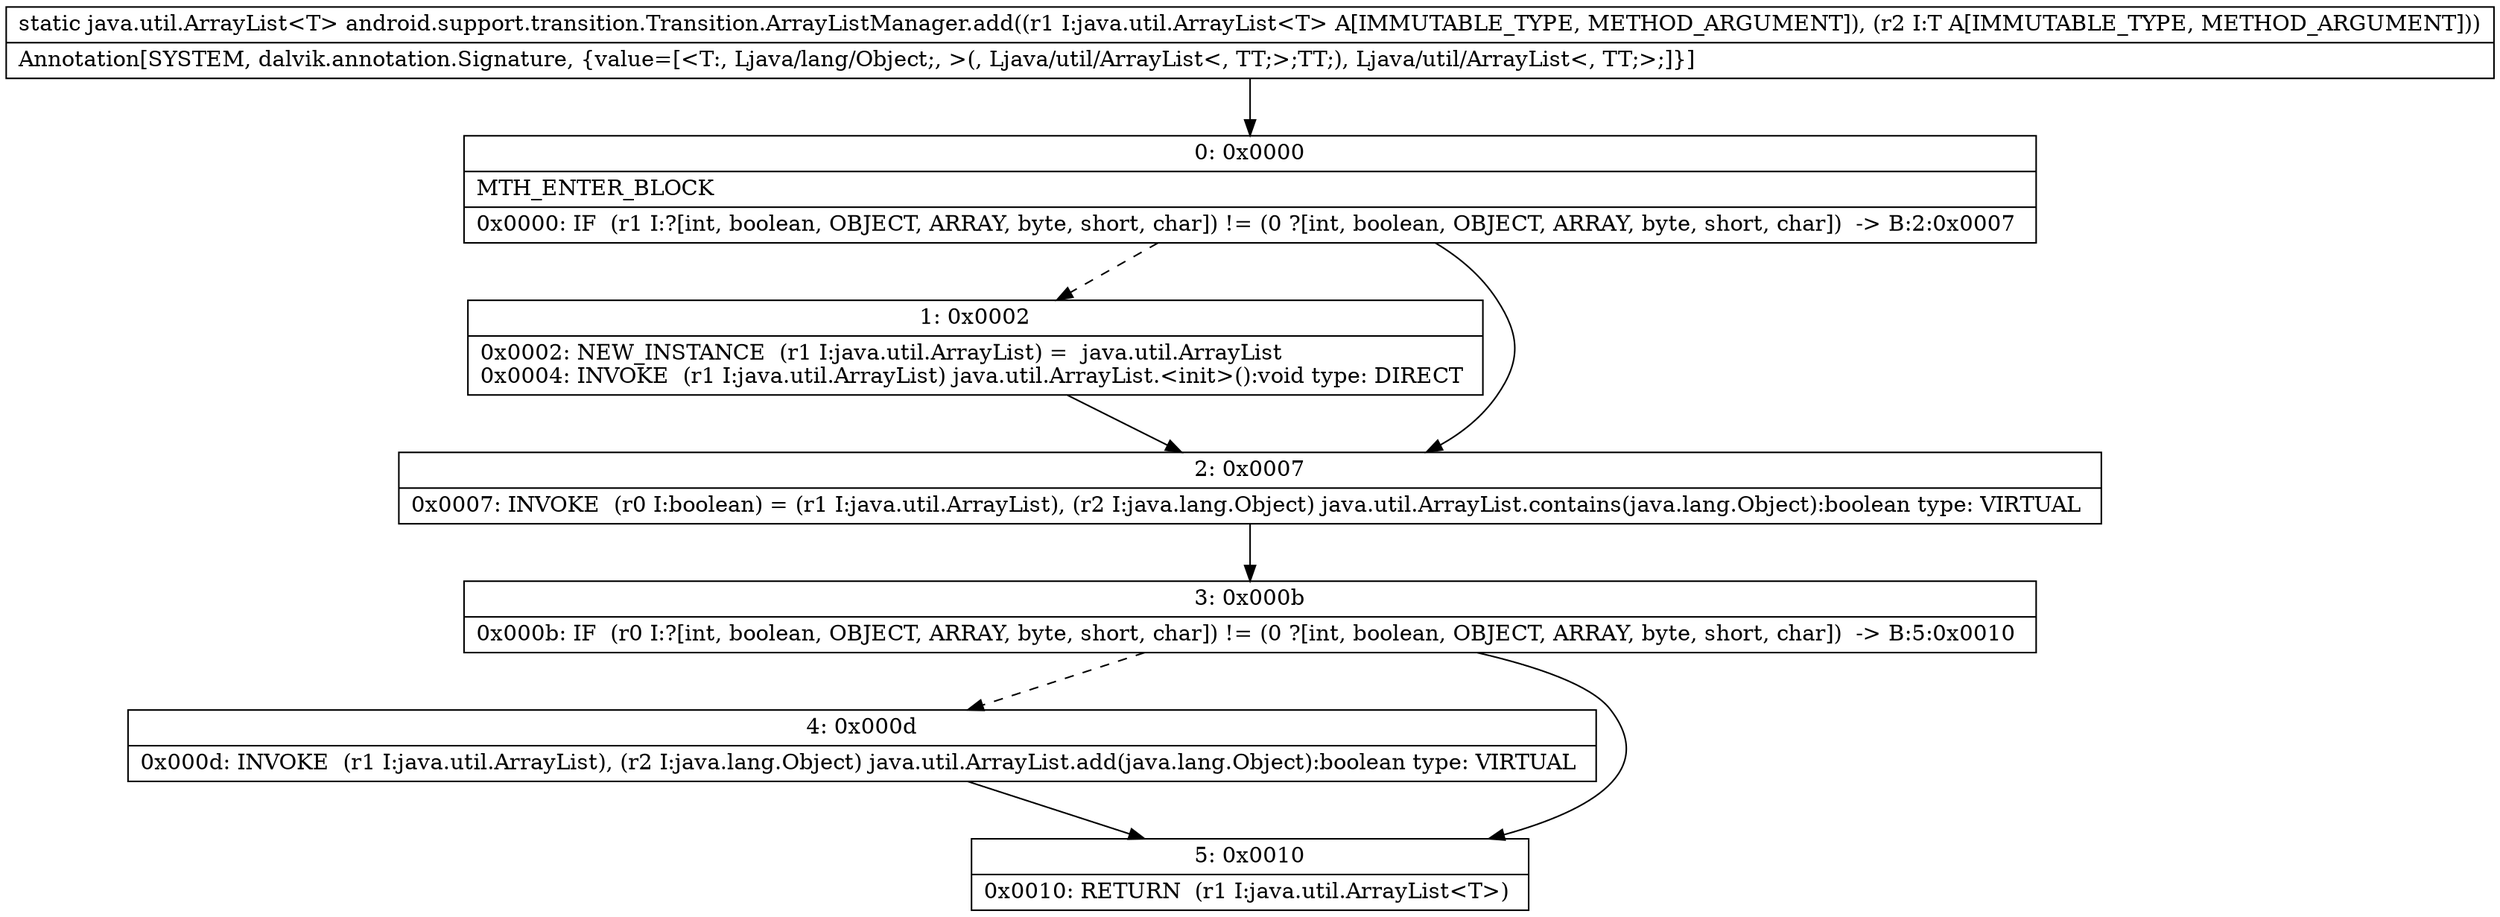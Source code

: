 digraph "CFG forandroid.support.transition.Transition.ArrayListManager.add(Ljava\/util\/ArrayList;Ljava\/lang\/Object;)Ljava\/util\/ArrayList;" {
Node_0 [shape=record,label="{0\:\ 0x0000|MTH_ENTER_BLOCK\l|0x0000: IF  (r1 I:?[int, boolean, OBJECT, ARRAY, byte, short, char]) != (0 ?[int, boolean, OBJECT, ARRAY, byte, short, char])  \-\> B:2:0x0007 \l}"];
Node_1 [shape=record,label="{1\:\ 0x0002|0x0002: NEW_INSTANCE  (r1 I:java.util.ArrayList) =  java.util.ArrayList \l0x0004: INVOKE  (r1 I:java.util.ArrayList) java.util.ArrayList.\<init\>():void type: DIRECT \l}"];
Node_2 [shape=record,label="{2\:\ 0x0007|0x0007: INVOKE  (r0 I:boolean) = (r1 I:java.util.ArrayList), (r2 I:java.lang.Object) java.util.ArrayList.contains(java.lang.Object):boolean type: VIRTUAL \l}"];
Node_3 [shape=record,label="{3\:\ 0x000b|0x000b: IF  (r0 I:?[int, boolean, OBJECT, ARRAY, byte, short, char]) != (0 ?[int, boolean, OBJECT, ARRAY, byte, short, char])  \-\> B:5:0x0010 \l}"];
Node_4 [shape=record,label="{4\:\ 0x000d|0x000d: INVOKE  (r1 I:java.util.ArrayList), (r2 I:java.lang.Object) java.util.ArrayList.add(java.lang.Object):boolean type: VIRTUAL \l}"];
Node_5 [shape=record,label="{5\:\ 0x0010|0x0010: RETURN  (r1 I:java.util.ArrayList\<T\>) \l}"];
MethodNode[shape=record,label="{static java.util.ArrayList\<T\> android.support.transition.Transition.ArrayListManager.add((r1 I:java.util.ArrayList\<T\> A[IMMUTABLE_TYPE, METHOD_ARGUMENT]), (r2 I:T A[IMMUTABLE_TYPE, METHOD_ARGUMENT]))  | Annotation[SYSTEM, dalvik.annotation.Signature, \{value=[\<T:, Ljava\/lang\/Object;, \>(, Ljava\/util\/ArrayList\<, TT;\>;TT;), Ljava\/util\/ArrayList\<, TT;\>;]\}]\l}"];
MethodNode -> Node_0;
Node_0 -> Node_1[style=dashed];
Node_0 -> Node_2;
Node_1 -> Node_2;
Node_2 -> Node_3;
Node_3 -> Node_4[style=dashed];
Node_3 -> Node_5;
Node_4 -> Node_5;
}

